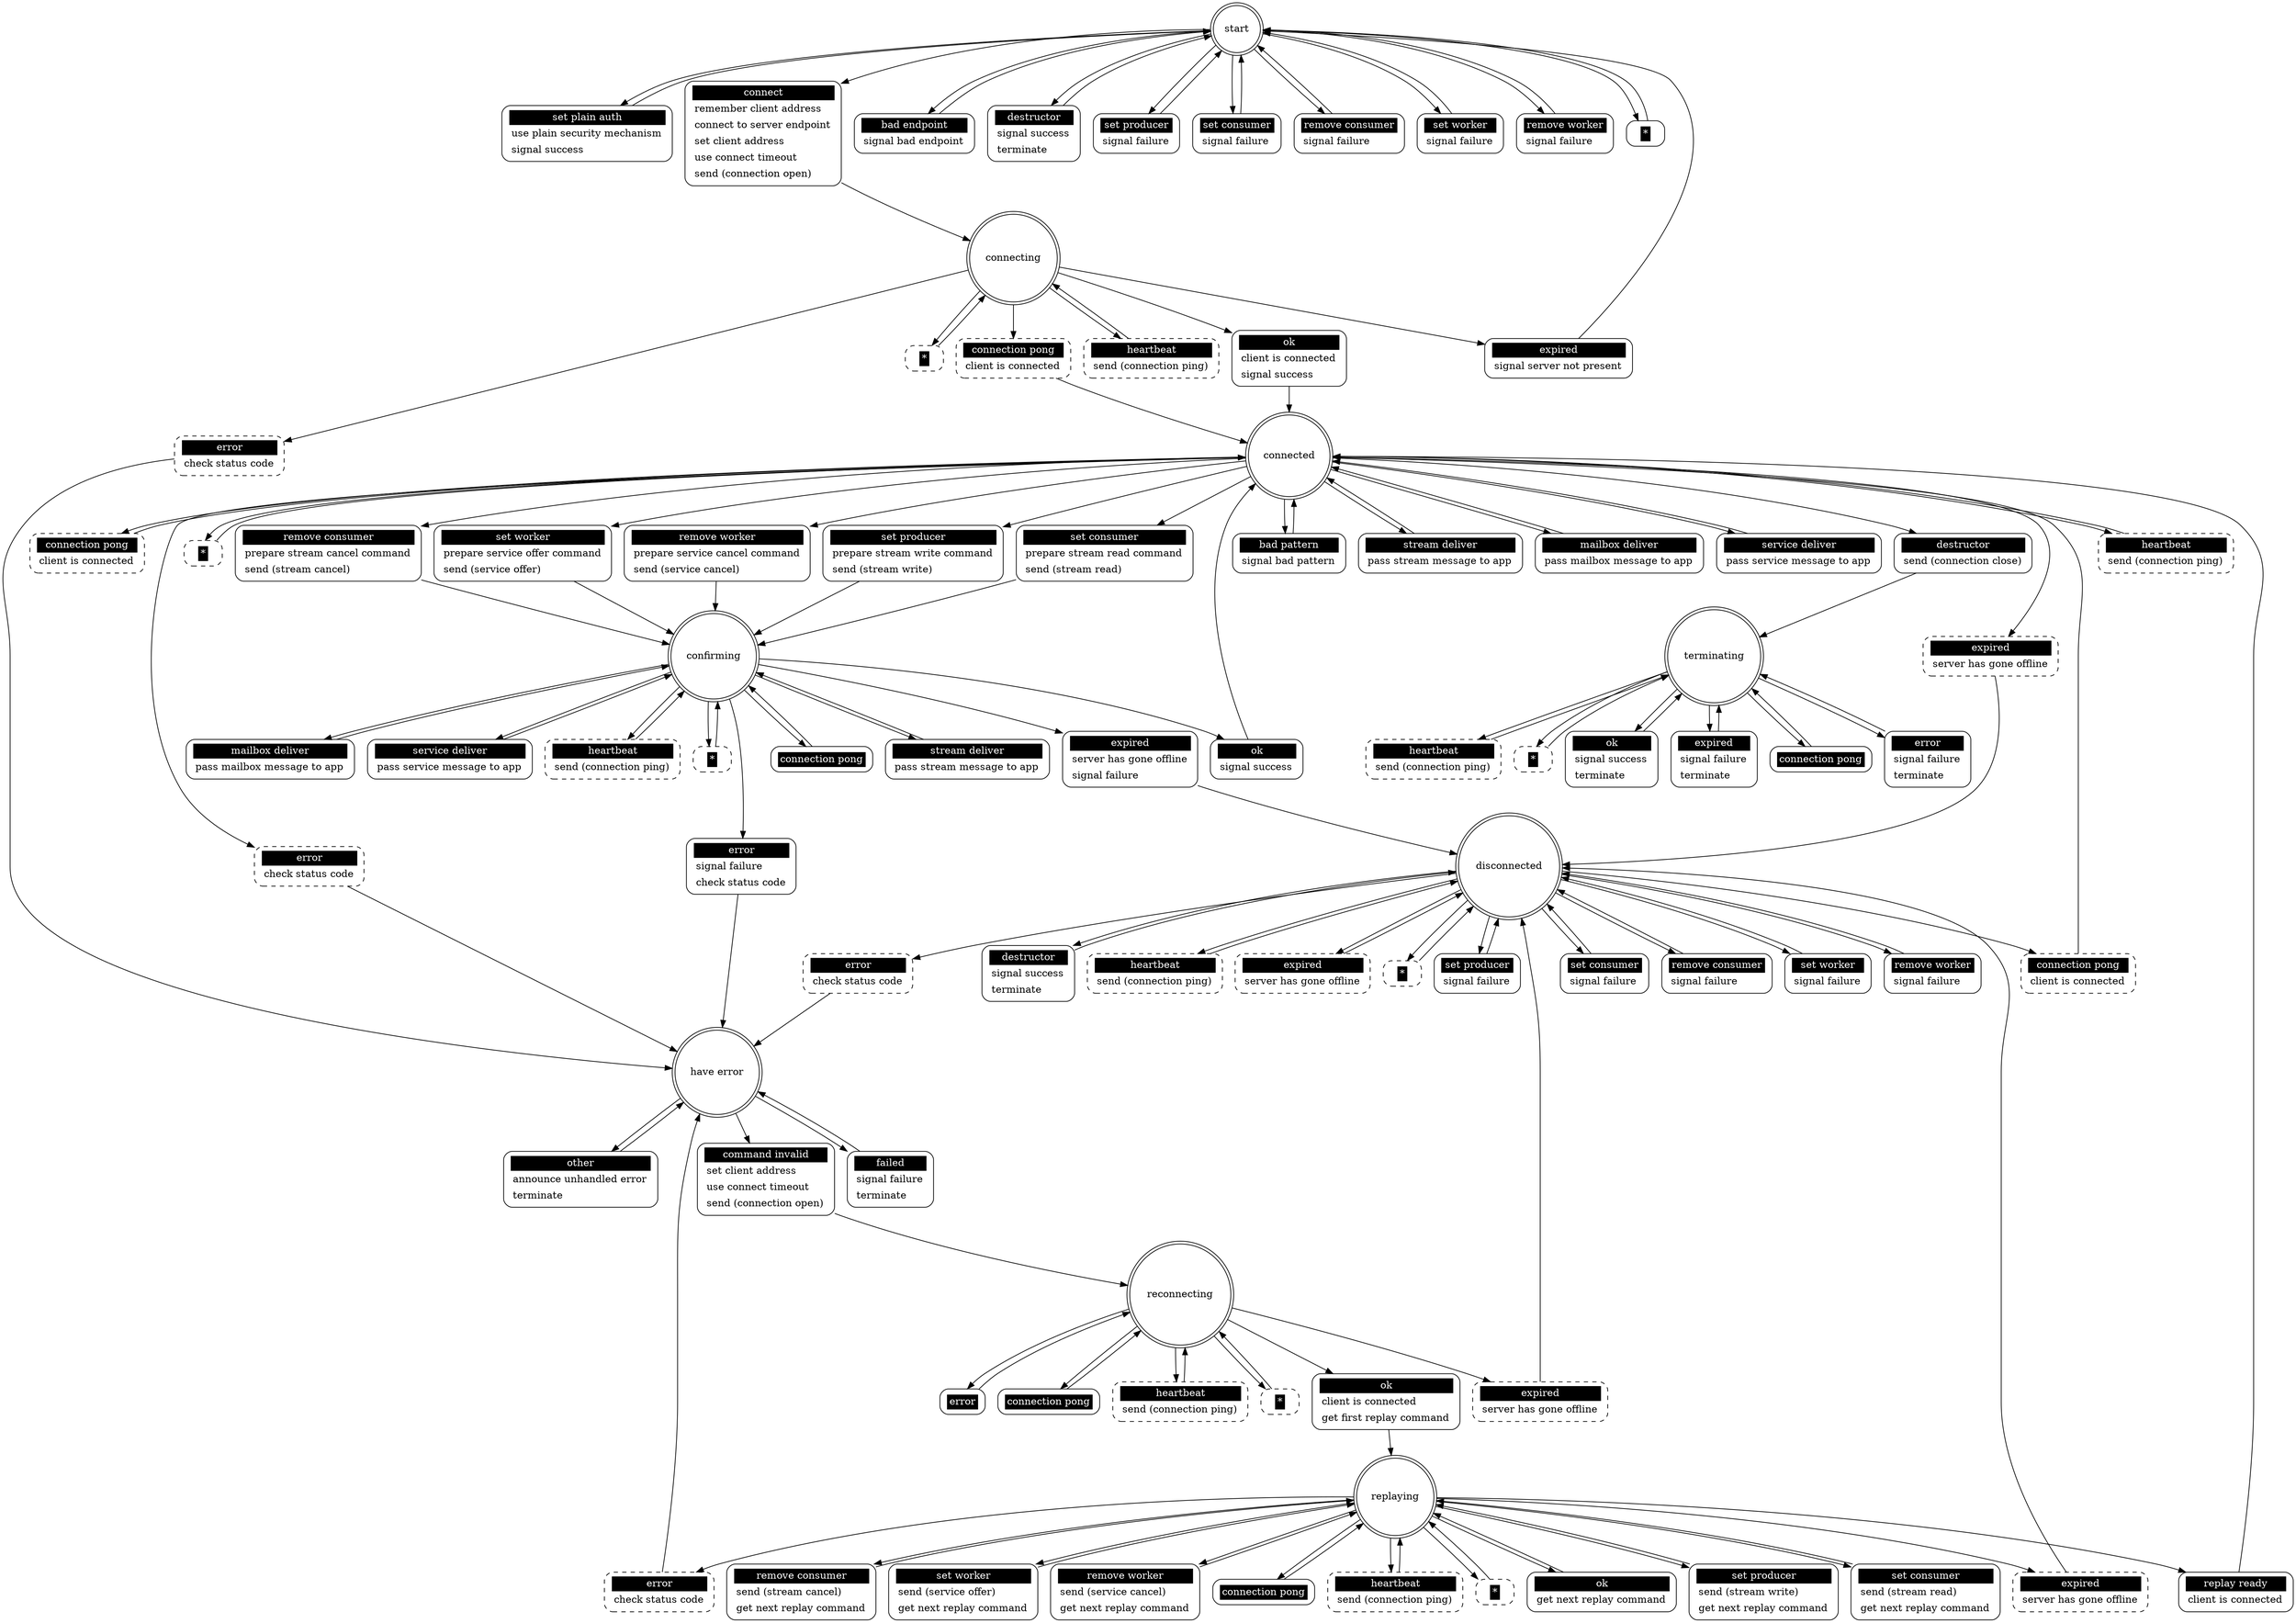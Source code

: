 ## Automatically generated from mlm_client.xml by gsl
digraph "mlm_client" {

 "start" [shape = "doublecircle"];
 "start set plain auth" [shape = "Mrecord" style = solid label = <<table border="0" cellborder="0" cellpadding="3" bgcolor="white"><tr><td bgcolor="black" align="center" colspan="2"><font color="white">set plain auth</font></td></tr><tr><td align="left" port="r3">use plain security mechanism</td></tr><tr><td align="left" port="r3">signal success</td></tr></table>>];
 "start" -> "start set plain auth";
 "start set plain auth" -> "start";
 "start connect" [shape = "Mrecord" style = solid label = <<table border="0" cellborder="0" cellpadding="3" bgcolor="white"><tr><td bgcolor="black" align="center" colspan="2"><font color="white">connect</font></td></tr><tr><td align="left" port="r3">remember client address</td></tr><tr><td align="left" port="r3">connect to server endpoint</td></tr><tr><td align="left" port="r3">set client address</td></tr><tr><td align="left" port="r3">use connect timeout</td></tr><tr><td align="left" port="r3">send (connection open)</td></tr></table>>];
 "start" -> "start connect";
 "start connect" -> "connecting";
 "start bad endpoint" [shape = "Mrecord" style = solid label = <<table border="0" cellborder="0" cellpadding="3" bgcolor="white"><tr><td bgcolor="black" align="center" colspan="2"><font color="white">bad endpoint</font></td></tr><tr><td align="left" port="r3">signal bad endpoint</td></tr></table>>];
 "start" -> "start bad endpoint";
 "start bad endpoint" -> "start";
 "start destructor" [shape = "Mrecord" style = solid label = <<table border="0" cellborder="0" cellpadding="3" bgcolor="white"><tr><td bgcolor="black" align="center" colspan="2"><font color="white">destructor</font></td></tr><tr><td align="left" port="r3">signal success</td></tr><tr><td align="left" port="r3">terminate</td></tr></table>>];
 "start" -> "start destructor";
 "start destructor" -> "start";
 "start set producer" [shape = "Mrecord" style = solid label = <<table border="0" cellborder="0" cellpadding="3" bgcolor="white"><tr><td bgcolor="black" align="center" colspan="2"><font color="white">set producer</font></td></tr><tr><td align="left" port="r3">signal failure</td></tr></table>>];
 "start" -> "start set producer";
 "start set producer" -> "start";
 "start set consumer" [shape = "Mrecord" style = solid label = <<table border="0" cellborder="0" cellpadding="3" bgcolor="white"><tr><td bgcolor="black" align="center" colspan="2"><font color="white">set consumer</font></td></tr><tr><td align="left" port="r3">signal failure</td></tr></table>>];
 "start" -> "start set consumer";
 "start set consumer" -> "start";
 "start remove consumer" [shape = "Mrecord" style = solid label = <<table border="0" cellborder="0" cellpadding="3" bgcolor="white"><tr><td bgcolor="black" align="center" colspan="2"><font color="white">remove consumer</font></td></tr><tr><td align="left" port="r3">signal failure</td></tr></table>>];
 "start" -> "start remove consumer";
 "start remove consumer" -> "start";
 "start set worker" [shape = "Mrecord" style = solid label = <<table border="0" cellborder="0" cellpadding="3" bgcolor="white"><tr><td bgcolor="black" align="center" colspan="2"><font color="white">set worker</font></td></tr><tr><td align="left" port="r3">signal failure</td></tr></table>>];
 "start" -> "start set worker";
 "start set worker" -> "start";
 "start remove worker" [shape = "Mrecord" style = solid label = <<table border="0" cellborder="0" cellpadding="3" bgcolor="white"><tr><td bgcolor="black" align="center" colspan="2"><font color="white">remove worker</font></td></tr><tr><td align="left" port="r3">signal failure</td></tr></table>>];
 "start" -> "start remove worker";
 "start remove worker" -> "start";
 "start *" [shape = "Mrecord" style = solid label = <<table border="0" cellborder="0" cellpadding="3" bgcolor="white"><tr><td bgcolor="black" align="center" colspan="2"><font color="white">*</font></td></tr></table>>];
 "start" -> "start *";
 "start *" -> "start";

 "connecting" [shape = "doublecircle"];
 "connecting heartbeat" [shape = "Mrecord" style = dashed label = <<table border="0" cellborder="0" cellpadding="3" bgcolor="white"><tr><td bgcolor="black" align="center" colspan="2"><font color="white">heartbeat</font></td></tr><tr><td align="left" port="r3">send (connection ping)</td></tr></table>>];
 "connecting" -> "connecting heartbeat";
 "connecting heartbeat" -> "connecting";
 "connecting connection pong" [shape = "Mrecord" style = dashed label = <<table border="0" cellborder="0" cellpadding="3" bgcolor="white"><tr><td bgcolor="black" align="center" colspan="2"><font color="white">connection pong</font></td></tr><tr><td align="left" port="r3">client is connected</td></tr></table>>];
 "connecting" -> "connecting connection pong";
 "connecting connection pong" -> "connected";
 "connecting error" [shape = "Mrecord" style = dashed label = <<table border="0" cellborder="0" cellpadding="3" bgcolor="white"><tr><td bgcolor="black" align="center" colspan="2"><font color="white">error</font></td></tr><tr><td align="left" port="r3">check status code</td></tr></table>>];
 "connecting" -> "connecting error";
 "connecting error" -> "have error";
 "connecting *" [shape = "Mrecord" style = dashed label = <<table border="0" cellborder="0" cellpadding="3" bgcolor="white"><tr><td bgcolor="black" align="center" colspan="2"><font color="white">*</font></td></tr></table>>];
 "connecting" -> "connecting *";
 "connecting *" -> "connecting";
 "connecting ok" [shape = "Mrecord" style = solid label = <<table border="0" cellborder="0" cellpadding="3" bgcolor="white"><tr><td bgcolor="black" align="center" colspan="2"><font color="white">ok</font></td></tr><tr><td align="left" port="r3">client is connected</td></tr><tr><td align="left" port="r3">signal success</td></tr></table>>];
 "connecting" -> "connecting ok";
 "connecting ok" -> "connected";
 "connecting expired" [shape = "Mrecord" style = solid label = <<table border="0" cellborder="0" cellpadding="3" bgcolor="white"><tr><td bgcolor="black" align="center" colspan="2"><font color="white">expired</font></td></tr><tr><td align="left" port="r3">signal server not present</td></tr></table>>];
 "connecting" -> "connecting expired";
 "connecting expired" -> "start";

 "connected" [shape = "doublecircle"];
 "connected heartbeat" [shape = "Mrecord" style = dashed label = <<table border="0" cellborder="0" cellpadding="3" bgcolor="white"><tr><td bgcolor="black" align="center" colspan="2"><font color="white">heartbeat</font></td></tr><tr><td align="left" port="r3">send (connection ping)</td></tr></table>>];
 "connected" -> "connected heartbeat";
 "connected heartbeat" -> "connected";
 "connected connection pong" [shape = "Mrecord" style = dashed label = <<table border="0" cellborder="0" cellpadding="3" bgcolor="white"><tr><td bgcolor="black" align="center" colspan="2"><font color="white">connection pong</font></td></tr><tr><td align="left" port="r3">client is connected</td></tr></table>>];
 "connected" -> "connected connection pong";
 "connected connection pong" -> "connected";
 "connected expired" [shape = "Mrecord" style = dashed label = <<table border="0" cellborder="0" cellpadding="3" bgcolor="white"><tr><td bgcolor="black" align="center" colspan="2"><font color="white">expired</font></td></tr><tr><td align="left" port="r3">server has gone offline</td></tr></table>>];
 "connected" -> "connected expired";
 "connected expired" -> "disconnected";
 "connected error" [shape = "Mrecord" style = dashed label = <<table border="0" cellborder="0" cellpadding="3" bgcolor="white"><tr><td bgcolor="black" align="center" colspan="2"><font color="white">error</font></td></tr><tr><td align="left" port="r3">check status code</td></tr></table>>];
 "connected" -> "connected error";
 "connected error" -> "have error";
 "connected *" [shape = "Mrecord" style = dashed label = <<table border="0" cellborder="0" cellpadding="3" bgcolor="white"><tr><td bgcolor="black" align="center" colspan="2"><font color="white">*</font></td></tr></table>>];
 "connected" -> "connected *";
 "connected *" -> "connected";
 "connected set producer" [shape = "Mrecord" style = solid label = <<table border="0" cellborder="0" cellpadding="3" bgcolor="white"><tr><td bgcolor="black" align="center" colspan="2"><font color="white">set producer</font></td></tr><tr><td align="left" port="r3">prepare stream write command</td></tr><tr><td align="left" port="r3">send (stream write)</td></tr></table>>];
 "connected" -> "connected set producer";
 "connected set producer" -> "confirming";
 "connected set consumer" [shape = "Mrecord" style = solid label = <<table border="0" cellborder="0" cellpadding="3" bgcolor="white"><tr><td bgcolor="black" align="center" colspan="2"><font color="white">set consumer</font></td></tr><tr><td align="left" port="r3">prepare stream read command</td></tr><tr><td align="left" port="r3">send (stream read)</td></tr></table>>];
 "connected" -> "connected set consumer";
 "connected set consumer" -> "confirming";
 "connected remove consumer" [shape = "Mrecord" style = solid label = <<table border="0" cellborder="0" cellpadding="3" bgcolor="white"><tr><td bgcolor="black" align="center" colspan="2"><font color="white">remove consumer</font></td></tr><tr><td align="left" port="r3">prepare stream cancel command</td></tr><tr><td align="left" port="r3">send (stream cancel)</td></tr></table>>];
 "connected" -> "connected remove consumer";
 "connected remove consumer" -> "confirming";
 "connected set worker" [shape = "Mrecord" style = solid label = <<table border="0" cellborder="0" cellpadding="3" bgcolor="white"><tr><td bgcolor="black" align="center" colspan="2"><font color="white">set worker</font></td></tr><tr><td align="left" port="r3">prepare service offer command</td></tr><tr><td align="left" port="r3">send (service offer)</td></tr></table>>];
 "connected" -> "connected set worker";
 "connected set worker" -> "confirming";
 "connected remove worker" [shape = "Mrecord" style = solid label = <<table border="0" cellborder="0" cellpadding="3" bgcolor="white"><tr><td bgcolor="black" align="center" colspan="2"><font color="white">remove worker</font></td></tr><tr><td align="left" port="r3">prepare service cancel command</td></tr><tr><td align="left" port="r3">send (service cancel)</td></tr></table>>];
 "connected" -> "connected remove worker";
 "connected remove worker" -> "confirming";
 "connected destructor" [shape = "Mrecord" style = solid label = <<table border="0" cellborder="0" cellpadding="3" bgcolor="white"><tr><td bgcolor="black" align="center" colspan="2"><font color="white">destructor</font></td></tr><tr><td align="left" port="r3">send (connection close)</td></tr></table>>];
 "connected" -> "connected destructor";
 "connected destructor" -> "terminating";
 "connected bad pattern" [shape = "Mrecord" style = solid label = <<table border="0" cellborder="0" cellpadding="3" bgcolor="white"><tr><td bgcolor="black" align="center" colspan="2"><font color="white">bad pattern</font></td></tr><tr><td align="left" port="r3">signal bad pattern</td></tr></table>>];
 "connected" -> "connected bad pattern";
 "connected bad pattern" -> "connected";
 "connected stream deliver" [shape = "Mrecord" style = solid label = <<table border="0" cellborder="0" cellpadding="3" bgcolor="white"><tr><td bgcolor="black" align="center" colspan="2"><font color="white">stream deliver</font></td></tr><tr><td align="left" port="r3">pass stream message to app</td></tr></table>>];
 "connected" -> "connected stream deliver";
 "connected stream deliver" -> "connected";
 "connected mailbox deliver" [shape = "Mrecord" style = solid label = <<table border="0" cellborder="0" cellpadding="3" bgcolor="white"><tr><td bgcolor="black" align="center" colspan="2"><font color="white">mailbox deliver</font></td></tr><tr><td align="left" port="r3">pass mailbox message to app</td></tr></table>>];
 "connected" -> "connected mailbox deliver";
 "connected mailbox deliver" -> "connected";
 "connected service deliver" [shape = "Mrecord" style = solid label = <<table border="0" cellborder="0" cellpadding="3" bgcolor="white"><tr><td bgcolor="black" align="center" colspan="2"><font color="white">service deliver</font></td></tr><tr><td align="left" port="r3">pass service message to app</td></tr></table>>];
 "connected" -> "connected service deliver";
 "connected service deliver" -> "connected";

 "confirming" [shape = "doublecircle"];
 "confirming heartbeat" [shape = "Mrecord" style = dashed label = <<table border="0" cellborder="0" cellpadding="3" bgcolor="white"><tr><td bgcolor="black" align="center" colspan="2"><font color="white">heartbeat</font></td></tr><tr><td align="left" port="r3">send (connection ping)</td></tr></table>>];
 "confirming" -> "confirming heartbeat";
 "confirming heartbeat" -> "confirming";
 "confirming *" [shape = "Mrecord" style = dashed label = <<table border="0" cellborder="0" cellpadding="3" bgcolor="white"><tr><td bgcolor="black" align="center" colspan="2"><font color="white">*</font></td></tr></table>>];
 "confirming" -> "confirming *";
 "confirming *" -> "confirming";
 "confirming expired" [shape = "Mrecord" style = solid label = <<table border="0" cellborder="0" cellpadding="3" bgcolor="white"><tr><td bgcolor="black" align="center" colspan="2"><font color="white">expired</font></td></tr><tr><td align="left" port="r3">server has gone offline</td></tr><tr><td align="left" port="r3">signal failure</td></tr></table>>];
 "confirming" -> "confirming expired";
 "confirming expired" -> "disconnected";
 "confirming ok" [shape = "Mrecord" style = solid label = <<table border="0" cellborder="0" cellpadding="3" bgcolor="white"><tr><td bgcolor="black" align="center" colspan="2"><font color="white">ok</font></td></tr><tr><td align="left" port="r3">signal success</td></tr></table>>];
 "confirming" -> "confirming ok";
 "confirming ok" -> "connected";
 "confirming error" [shape = "Mrecord" style = solid label = <<table border="0" cellborder="0" cellpadding="3" bgcolor="white"><tr><td bgcolor="black" align="center" colspan="2"><font color="white">error</font></td></tr><tr><td align="left" port="r3">signal failure</td></tr><tr><td align="left" port="r3">check status code</td></tr></table>>];
 "confirming" -> "confirming error";
 "confirming error" -> "have error";
 "confirming connection pong" [shape = "Mrecord" style = solid label = <<table border="0" cellborder="0" cellpadding="3" bgcolor="white"><tr><td bgcolor="black" align="center" colspan="2"><font color="white">connection pong</font></td></tr></table>>];
 "confirming" -> "confirming connection pong";
 "confirming connection pong" -> "confirming";
 "confirming stream deliver" [shape = "Mrecord" style = solid label = <<table border="0" cellborder="0" cellpadding="3" bgcolor="white"><tr><td bgcolor="black" align="center" colspan="2"><font color="white">stream deliver</font></td></tr><tr><td align="left" port="r3">pass stream message to app</td></tr></table>>];
 "confirming" -> "confirming stream deliver";
 "confirming stream deliver" -> "confirming";
 "confirming mailbox deliver" [shape = "Mrecord" style = solid label = <<table border="0" cellborder="0" cellpadding="3" bgcolor="white"><tr><td bgcolor="black" align="center" colspan="2"><font color="white">mailbox deliver</font></td></tr><tr><td align="left" port="r3">pass mailbox message to app</td></tr></table>>];
 "confirming" -> "confirming mailbox deliver";
 "confirming mailbox deliver" -> "confirming";
 "confirming service deliver" [shape = "Mrecord" style = solid label = <<table border="0" cellborder="0" cellpadding="3" bgcolor="white"><tr><td bgcolor="black" align="center" colspan="2"><font color="white">service deliver</font></td></tr><tr><td align="left" port="r3">pass service message to app</td></tr></table>>];
 "confirming" -> "confirming service deliver";
 "confirming service deliver" -> "confirming";

 "terminating" [shape = "doublecircle"];
 "terminating heartbeat" [shape = "Mrecord" style = dashed label = <<table border="0" cellborder="0" cellpadding="3" bgcolor="white"><tr><td bgcolor="black" align="center" colspan="2"><font color="white">heartbeat</font></td></tr><tr><td align="left" port="r3">send (connection ping)</td></tr></table>>];
 "terminating" -> "terminating heartbeat";
 "terminating heartbeat" -> "terminating";
 "terminating *" [shape = "Mrecord" style = dashed label = <<table border="0" cellborder="0" cellpadding="3" bgcolor="white"><tr><td bgcolor="black" align="center" colspan="2"><font color="white">*</font></td></tr></table>>];
 "terminating" -> "terminating *";
 "terminating *" -> "terminating";
 "terminating ok" [shape = "Mrecord" style = solid label = <<table border="0" cellborder="0" cellpadding="3" bgcolor="white"><tr><td bgcolor="black" align="center" colspan="2"><font color="white">ok</font></td></tr><tr><td align="left" port="r3">signal success</td></tr><tr><td align="left" port="r3">terminate</td></tr></table>>];
 "terminating" -> "terminating ok";
 "terminating ok" -> "terminating";
 "terminating expired" [shape = "Mrecord" style = solid label = <<table border="0" cellborder="0" cellpadding="3" bgcolor="white"><tr><td bgcolor="black" align="center" colspan="2"><font color="white">expired</font></td></tr><tr><td align="left" port="r3">signal failure</td></tr><tr><td align="left" port="r3">terminate</td></tr></table>>];
 "terminating" -> "terminating expired";
 "terminating expired" -> "terminating";
 "terminating connection pong" [shape = "Mrecord" style = solid label = <<table border="0" cellborder="0" cellpadding="3" bgcolor="white"><tr><td bgcolor="black" align="center" colspan="2"><font color="white">connection pong</font></td></tr></table>>];
 "terminating" -> "terminating connection pong";
 "terminating connection pong" -> "terminating";
 "terminating error" [shape = "Mrecord" style = solid label = <<table border="0" cellborder="0" cellpadding="3" bgcolor="white"><tr><td bgcolor="black" align="center" colspan="2"><font color="white">error</font></td></tr><tr><td align="left" port="r3">signal failure</td></tr><tr><td align="left" port="r3">terminate</td></tr></table>>];
 "terminating" -> "terminating error";
 "terminating error" -> "terminating";

 "reconnecting" [shape = "doublecircle"];
 "reconnecting heartbeat" [shape = "Mrecord" style = dashed label = <<table border="0" cellborder="0" cellpadding="3" bgcolor="white"><tr><td bgcolor="black" align="center" colspan="2"><font color="white">heartbeat</font></td></tr><tr><td align="left" port="r3">send (connection ping)</td></tr></table>>];
 "reconnecting" -> "reconnecting heartbeat";
 "reconnecting heartbeat" -> "reconnecting";
 "reconnecting expired" [shape = "Mrecord" style = dashed label = <<table border="0" cellborder="0" cellpadding="3" bgcolor="white"><tr><td bgcolor="black" align="center" colspan="2"><font color="white">expired</font></td></tr><tr><td align="left" port="r3">server has gone offline</td></tr></table>>];
 "reconnecting" -> "reconnecting expired";
 "reconnecting expired" -> "disconnected";
 "reconnecting *" [shape = "Mrecord" style = dashed label = <<table border="0" cellborder="0" cellpadding="3" bgcolor="white"><tr><td bgcolor="black" align="center" colspan="2"><font color="white">*</font></td></tr></table>>];
 "reconnecting" -> "reconnecting *";
 "reconnecting *" -> "reconnecting";
 "reconnecting ok" [shape = "Mrecord" style = solid label = <<table border="0" cellborder="0" cellpadding="3" bgcolor="white"><tr><td bgcolor="black" align="center" colspan="2"><font color="white">ok</font></td></tr><tr><td align="left" port="r3">client is connected</td></tr><tr><td align="left" port="r3">get first replay command</td></tr></table>>];
 "reconnecting" -> "reconnecting ok";
 "reconnecting ok" -> "replaying";
 "reconnecting error" [shape = "Mrecord" style = solid label = <<table border="0" cellborder="0" cellpadding="3" bgcolor="white"><tr><td bgcolor="black" align="center" colspan="2"><font color="white">error</font></td></tr></table>>];
 "reconnecting" -> "reconnecting error";
 "reconnecting error" -> "reconnecting";
 "reconnecting connection pong" [shape = "Mrecord" style = solid label = <<table border="0" cellborder="0" cellpadding="3" bgcolor="white"><tr><td bgcolor="black" align="center" colspan="2"><font color="white">connection pong</font></td></tr></table>>];
 "reconnecting" -> "reconnecting connection pong";
 "reconnecting connection pong" -> "reconnecting";

 "replaying" [shape = "doublecircle"];
 "replaying heartbeat" [shape = "Mrecord" style = dashed label = <<table border="0" cellborder="0" cellpadding="3" bgcolor="white"><tr><td bgcolor="black" align="center" colspan="2"><font color="white">heartbeat</font></td></tr><tr><td align="left" port="r3">send (connection ping)</td></tr></table>>];
 "replaying" -> "replaying heartbeat";
 "replaying heartbeat" -> "replaying";
 "replaying expired" [shape = "Mrecord" style = dashed label = <<table border="0" cellborder="0" cellpadding="3" bgcolor="white"><tr><td bgcolor="black" align="center" colspan="2"><font color="white">expired</font></td></tr><tr><td align="left" port="r3">server has gone offline</td></tr></table>>];
 "replaying" -> "replaying expired";
 "replaying expired" -> "disconnected";
 "replaying error" [shape = "Mrecord" style = dashed label = <<table border="0" cellborder="0" cellpadding="3" bgcolor="white"><tr><td bgcolor="black" align="center" colspan="2"><font color="white">error</font></td></tr><tr><td align="left" port="r3">check status code</td></tr></table>>];
 "replaying" -> "replaying error";
 "replaying error" -> "have error";
 "replaying *" [shape = "Mrecord" style = dashed label = <<table border="0" cellborder="0" cellpadding="3" bgcolor="white"><tr><td bgcolor="black" align="center" colspan="2"><font color="white">*</font></td></tr></table>>];
 "replaying" -> "replaying *";
 "replaying *" -> "replaying";
 "replaying ok" [shape = "Mrecord" style = solid label = <<table border="0" cellborder="0" cellpadding="3" bgcolor="white"><tr><td bgcolor="black" align="center" colspan="2"><font color="white">ok</font></td></tr><tr><td align="left" port="r3">get next replay command</td></tr></table>>];
 "replaying" -> "replaying ok";
 "replaying ok" -> "replaying";
 "replaying set producer" [shape = "Mrecord" style = solid label = <<table border="0" cellborder="0" cellpadding="3" bgcolor="white"><tr><td bgcolor="black" align="center" colspan="2"><font color="white">set producer</font></td></tr><tr><td align="left" port="r3">send (stream write)</td></tr><tr><td align="left" port="r3">get next replay command</td></tr></table>>];
 "replaying" -> "replaying set producer";
 "replaying set producer" -> "replaying";
 "replaying set consumer" [shape = "Mrecord" style = solid label = <<table border="0" cellborder="0" cellpadding="3" bgcolor="white"><tr><td bgcolor="black" align="center" colspan="2"><font color="white">set consumer</font></td></tr><tr><td align="left" port="r3">send (stream read)</td></tr><tr><td align="left" port="r3">get next replay command</td></tr></table>>];
 "replaying" -> "replaying set consumer";
 "replaying set consumer" -> "replaying";
 "replaying remove consumer" [shape = "Mrecord" style = solid label = <<table border="0" cellborder="0" cellpadding="3" bgcolor="white"><tr><td bgcolor="black" align="center" colspan="2"><font color="white">remove consumer</font></td></tr><tr><td align="left" port="r3">send (stream cancel)</td></tr><tr><td align="left" port="r3">get next replay command</td></tr></table>>];
 "replaying" -> "replaying remove consumer";
 "replaying remove consumer" -> "replaying";
 "replaying set worker" [shape = "Mrecord" style = solid label = <<table border="0" cellborder="0" cellpadding="3" bgcolor="white"><tr><td bgcolor="black" align="center" colspan="2"><font color="white">set worker</font></td></tr><tr><td align="left" port="r3">send (service offer)</td></tr><tr><td align="left" port="r3">get next replay command</td></tr></table>>];
 "replaying" -> "replaying set worker";
 "replaying set worker" -> "replaying";
 "replaying remove worker" [shape = "Mrecord" style = solid label = <<table border="0" cellborder="0" cellpadding="3" bgcolor="white"><tr><td bgcolor="black" align="center" colspan="2"><font color="white">remove worker</font></td></tr><tr><td align="left" port="r3">send (service cancel)</td></tr><tr><td align="left" port="r3">get next replay command</td></tr></table>>];
 "replaying" -> "replaying remove worker";
 "replaying remove worker" -> "replaying";
 "replaying replay ready" [shape = "Mrecord" style = solid label = <<table border="0" cellborder="0" cellpadding="3" bgcolor="white"><tr><td bgcolor="black" align="center" colspan="2"><font color="white">replay ready</font></td></tr><tr><td align="left" port="r3">client is connected</td></tr></table>>];
 "replaying" -> "replaying replay ready";
 "replaying replay ready" -> "connected";
 "replaying connection pong" [shape = "Mrecord" style = solid label = <<table border="0" cellborder="0" cellpadding="3" bgcolor="white"><tr><td bgcolor="black" align="center" colspan="2"><font color="white">connection pong</font></td></tr></table>>];
 "replaying" -> "replaying connection pong";
 "replaying connection pong" -> "replaying";

 "disconnected" [shape = "doublecircle"];
 "disconnected heartbeat" [shape = "Mrecord" style = dashed label = <<table border="0" cellborder="0" cellpadding="3" bgcolor="white"><tr><td bgcolor="black" align="center" colspan="2"><font color="white">heartbeat</font></td></tr><tr><td align="left" port="r3">send (connection ping)</td></tr></table>>];
 "disconnected" -> "disconnected heartbeat";
 "disconnected heartbeat" -> "disconnected";
 "disconnected connection pong" [shape = "Mrecord" style = dashed label = <<table border="0" cellborder="0" cellpadding="3" bgcolor="white"><tr><td bgcolor="black" align="center" colspan="2"><font color="white">connection pong</font></td></tr><tr><td align="left" port="r3">client is connected</td></tr></table>>];
 "disconnected" -> "disconnected connection pong";
 "disconnected connection pong" -> "connected";
 "disconnected expired" [shape = "Mrecord" style = dashed label = <<table border="0" cellborder="0" cellpadding="3" bgcolor="white"><tr><td bgcolor="black" align="center" colspan="2"><font color="white">expired</font></td></tr><tr><td align="left" port="r3">server has gone offline</td></tr></table>>];
 "disconnected" -> "disconnected expired";
 "disconnected expired" -> "disconnected";
 "disconnected error" [shape = "Mrecord" style = dashed label = <<table border="0" cellborder="0" cellpadding="3" bgcolor="white"><tr><td bgcolor="black" align="center" colspan="2"><font color="white">error</font></td></tr><tr><td align="left" port="r3">check status code</td></tr></table>>];
 "disconnected" -> "disconnected error";
 "disconnected error" -> "have error";
 "disconnected *" [shape = "Mrecord" style = dashed label = <<table border="0" cellborder="0" cellpadding="3" bgcolor="white"><tr><td bgcolor="black" align="center" colspan="2"><font color="white">*</font></td></tr></table>>];
 "disconnected" -> "disconnected *";
 "disconnected *" -> "disconnected";
 "disconnected set producer" [shape = "Mrecord" style = solid label = <<table border="0" cellborder="0" cellpadding="3" bgcolor="white"><tr><td bgcolor="black" align="center" colspan="2"><font color="white">set producer</font></td></tr><tr><td align="left" port="r3">signal failure</td></tr></table>>];
 "disconnected" -> "disconnected set producer";
 "disconnected set producer" -> "disconnected";
 "disconnected set consumer" [shape = "Mrecord" style = solid label = <<table border="0" cellborder="0" cellpadding="3" bgcolor="white"><tr><td bgcolor="black" align="center" colspan="2"><font color="white">set consumer</font></td></tr><tr><td align="left" port="r3">signal failure</td></tr></table>>];
 "disconnected" -> "disconnected set consumer";
 "disconnected set consumer" -> "disconnected";
 "disconnected remove consumer" [shape = "Mrecord" style = solid label = <<table border="0" cellborder="0" cellpadding="3" bgcolor="white"><tr><td bgcolor="black" align="center" colspan="2"><font color="white">remove consumer</font></td></tr><tr><td align="left" port="r3">signal failure</td></tr></table>>];
 "disconnected" -> "disconnected remove consumer";
 "disconnected remove consumer" -> "disconnected";
 "disconnected set worker" [shape = "Mrecord" style = solid label = <<table border="0" cellborder="0" cellpadding="3" bgcolor="white"><tr><td bgcolor="black" align="center" colspan="2"><font color="white">set worker</font></td></tr><tr><td align="left" port="r3">signal failure</td></tr></table>>];
 "disconnected" -> "disconnected set worker";
 "disconnected set worker" -> "disconnected";
 "disconnected remove worker" [shape = "Mrecord" style = solid label = <<table border="0" cellborder="0" cellpadding="3" bgcolor="white"><tr><td bgcolor="black" align="center" colspan="2"><font color="white">remove worker</font></td></tr><tr><td align="left" port="r3">signal failure</td></tr></table>>];
 "disconnected" -> "disconnected remove worker";
 "disconnected remove worker" -> "disconnected";
 "disconnected destructor" [shape = "Mrecord" style = solid label = <<table border="0" cellborder="0" cellpadding="3" bgcolor="white"><tr><td bgcolor="black" align="center" colspan="2"><font color="white">destructor</font></td></tr><tr><td align="left" port="r3">signal success</td></tr><tr><td align="left" port="r3">terminate</td></tr></table>>];
 "disconnected" -> "disconnected destructor";
 "disconnected destructor" -> "disconnected";

 "have error" [shape = "doublecircle"];
 "have error command invalid" [shape = "Mrecord" style = solid label = <<table border="0" cellborder="0" cellpadding="3" bgcolor="white"><tr><td bgcolor="black" align="center" colspan="2"><font color="white">command invalid</font></td></tr><tr><td align="left" port="r3">set client address</td></tr><tr><td align="left" port="r3">use connect timeout</td></tr><tr><td align="left" port="r3">send (connection open)</td></tr></table>>];
 "have error" -> "have error command invalid";
 "have error command invalid" -> "reconnecting";
 "have error failed" [shape = "Mrecord" style = solid label = <<table border="0" cellborder="0" cellpadding="3" bgcolor="white"><tr><td bgcolor="black" align="center" colspan="2"><font color="white">failed</font></td></tr><tr><td align="left" port="r3">signal failure</td></tr><tr><td align="left" port="r3">terminate</td></tr></table>>];
 "have error" -> "have error failed";
 "have error failed" -> "have error";
 "have error other" [shape = "Mrecord" style = solid label = <<table border="0" cellborder="0" cellpadding="3" bgcolor="white"><tr><td bgcolor="black" align="center" colspan="2"><font color="white">other</font></td></tr><tr><td align="left" port="r3">announce unhandled error</td></tr><tr><td align="left" port="r3">terminate</td></tr></table>>];
 "have error" -> "have error other";
 "have error other" -> "have error";
}
